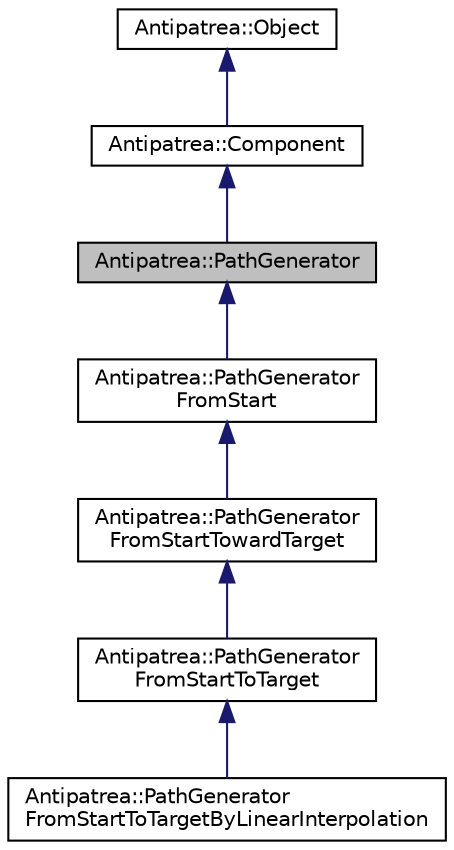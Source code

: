 digraph "Antipatrea::PathGenerator"
{
  bgcolor="transparent";
  edge [fontname="Helvetica",fontsize="10",labelfontname="Helvetica",labelfontsize="10"];
  node [fontname="Helvetica",fontsize="10",shape=record];
  Node1 [label="Antipatrea::PathGenerator",height=0.2,width=0.4,color="black", fillcolor="grey75", style="filled", fontcolor="black"];
  Node2 -> Node1 [dir="back",color="midnightblue",fontsize="10",style="solid",fontname="Helvetica"];
  Node2 [label="Antipatrea::Component",height=0.2,width=0.4,color="black",URL="$classAntipatrea_1_1Component.html",tooltip="Base class for each motion-planning component. "];
  Node3 -> Node2 [dir="back",color="midnightblue",fontsize="10",style="solid",fontname="Helvetica"];
  Node3 [label="Antipatrea::Object",height=0.2,width=0.4,color="black",URL="$classAntipatrea_1_1Object.html"];
  Node1 -> Node4 [dir="back",color="midnightblue",fontsize="10",style="solid",fontname="Helvetica"];
  Node4 [label="Antipatrea::PathGenerator\lFromStart",height=0.2,width=0.4,color="black",URL="$classAntipatrea_1_1PathGeneratorFromStart.html",tooltip="Interface for defining a path that starts at a specific configuration. "];
  Node4 -> Node5 [dir="back",color="midnightblue",fontsize="10",style="solid",fontname="Helvetica"];
  Node5 [label="Antipatrea::PathGenerator\lFromStartTowardTarget",height=0.2,width=0.4,color="black",URL="$classAntipatrea_1_1PathGeneratorFromStartTowardTarget.html",tooltip="Interface for defining a path that starts at a specific configuration and moves toward a target confi..."];
  Node5 -> Node6 [dir="back",color="midnightblue",fontsize="10",style="solid",fontname="Helvetica"];
  Node6 [label="Antipatrea::PathGenerator\lFromStartToTarget",height=0.2,width=0.4,color="black",URL="$classAntipatrea_1_1PathGeneratorFromStartToTarget.html",tooltip="Interface for defining a path that starts at a specific configuration and reaches a specific target c..."];
  Node6 -> Node7 [dir="back",color="midnightblue",fontsize="10",style="solid",fontname="Helvetica"];
  Node7 [label="Antipatrea::PathGenerator\lFromStartToTargetByLinearInterpolation",height=0.2,width=0.4,color="black",URL="$classAntipatrea_1_1PathGeneratorFromStartToTargetByLinearInterpolation.html",tooltip="Defines a path that starts at a specific configuration and reaches a specific target configuration by..."];
}
